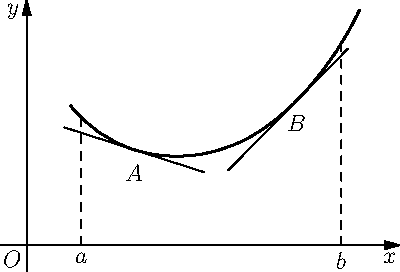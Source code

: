 size(200);
import graph;
path p=(18,57)..controls(24.6897020993,48.5542116432)and(33.7399669591,42.2886436633)..(44,39)
  ..controls(58.8888580389,34.2276811928)and(75.0140341328,35.9943800805)..(89,43)
  ..controls(99.0578737705,48.038024653)and(107.569317408,55.564220698)..(115,64)
  ..controls(123.475464645,73.6218817514)and(130.545656529,84.3955074784)..(136,96);

draw(p,linewidth(1));

pair a=point(p,0.05*length(p));

pair b=point(p,0.9*length(p));

draw(a--(a.x,0),dashed);
draw(b--(b.x,0),dashed);

pair A=point(p,0.25*length(p));
pair B=point(p,0.7*length(p));

pair Ta=dir(p,0.25*length(p));
pair Tb=dir(p,0.7*length(p));

draw(A-30*Ta--A+30*Ta);
draw(B-40*Tb--B+30*Tb);

label("$A$",A,2S);
label("$B$",B,2S);
label("$a$",a.x,S);
label("$b$",b.x,S);
label("$O$",(0,0),SW);
xlimits(-10,b.x+20);
axes("$x$","$y$",Arrow());

